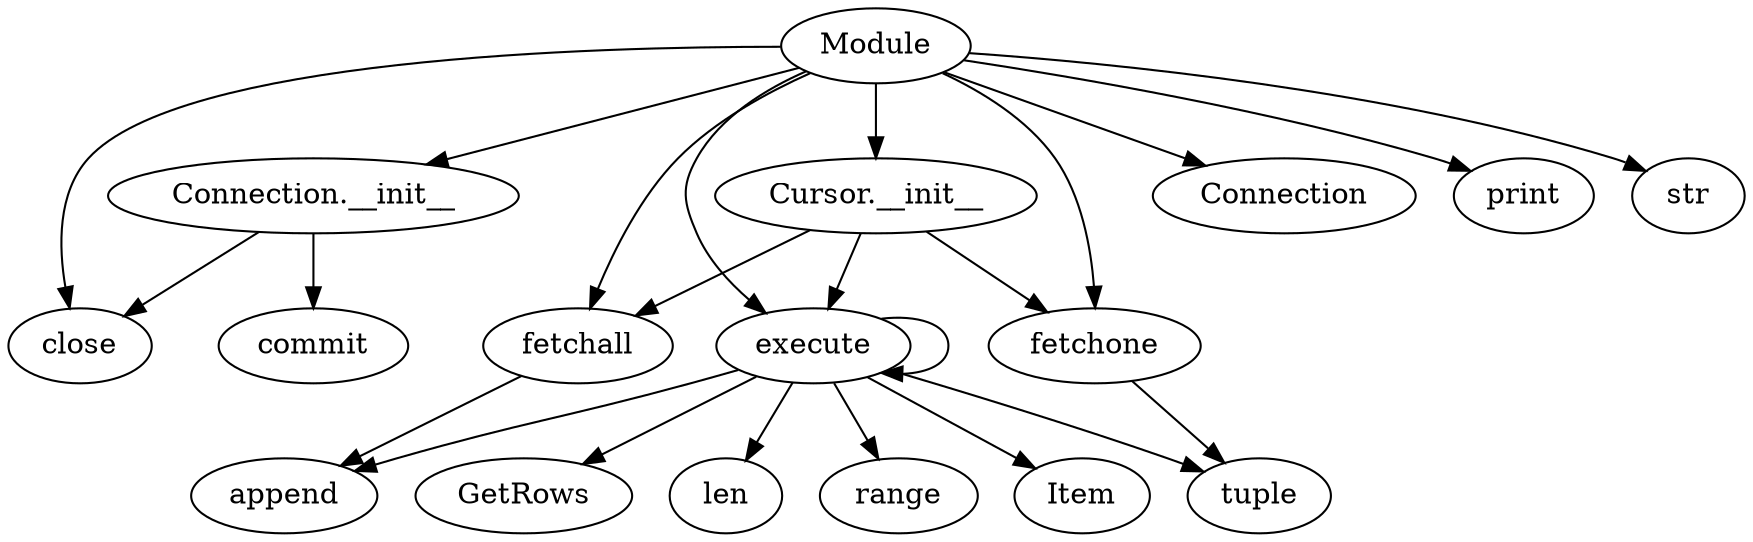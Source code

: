 digraph  {
commit;
close;
execute;
range;
append;
Item;
GetRows;
len;
tuple;
fetchall;
fetchone;
Module;
"Connection.__init__";
"Cursor.__init__";
Connection;
print;
str;
execute -> execute;
execute -> range;
execute -> append;
execute -> Item;
execute -> GetRows;
execute -> len;
execute -> tuple;
fetchall -> append;
fetchone -> tuple;
Module -> "Connection.__init__";
Module -> "Cursor.__init__";
Module -> Connection;
Module -> print;
Module -> execute;
Module -> str;
Module -> fetchall;
Module -> fetchone;
Module -> close;
"Connection.__init__" -> commit;
"Connection.__init__" -> close;
"Cursor.__init__" -> execute;
"Cursor.__init__" -> fetchall;
"Cursor.__init__" -> fetchone;
}
